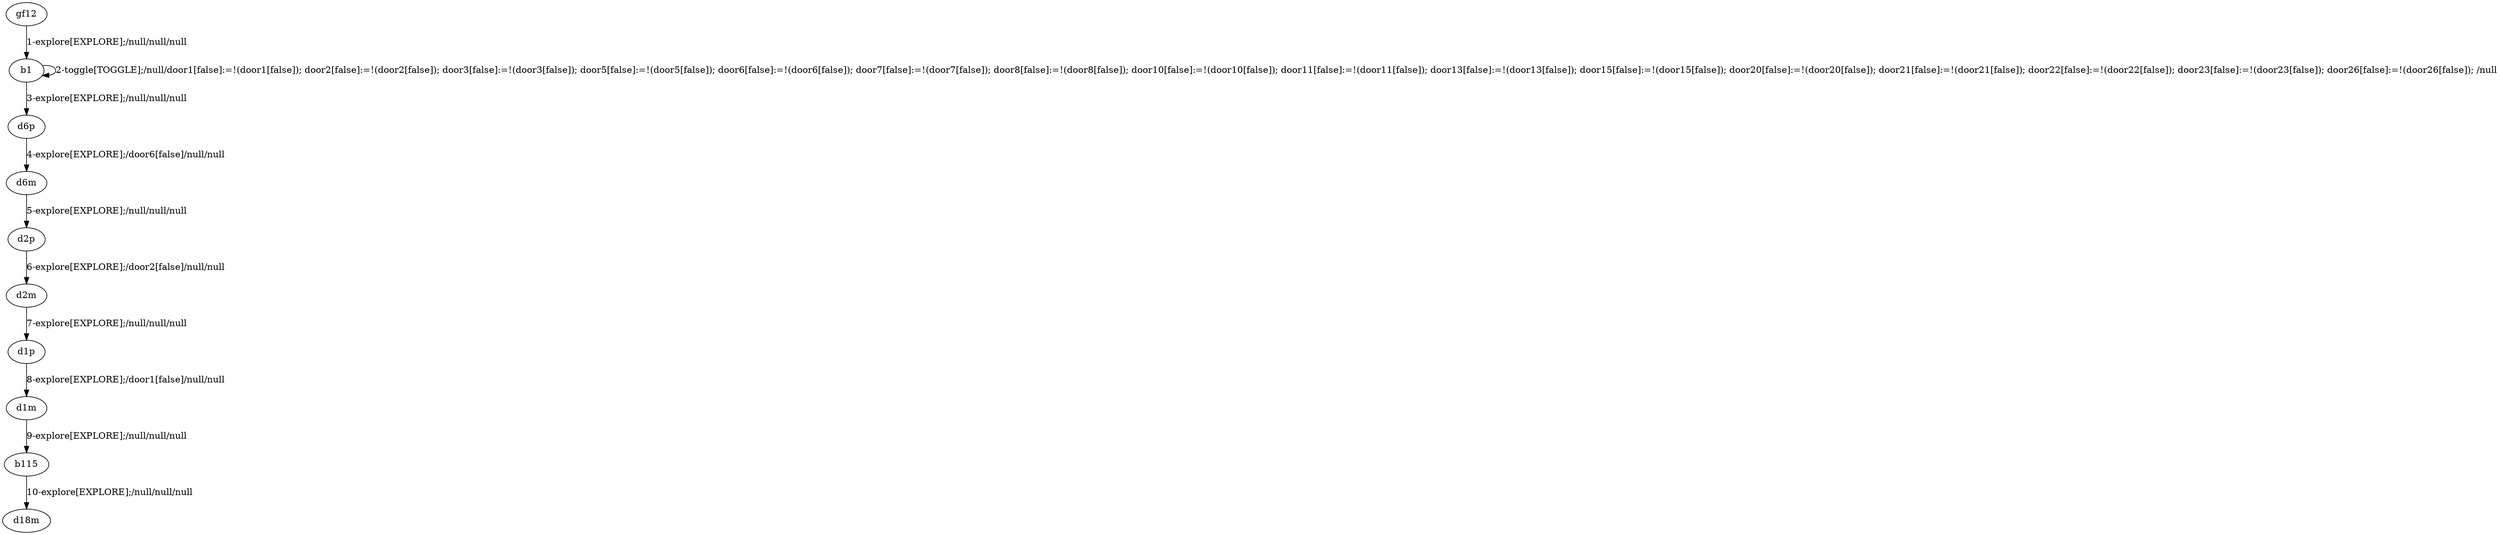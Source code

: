 # Total number of goals covered by this test: 2
# b115 --> d18m
# d1m --> b115

digraph g {
"gf12" -> "b1" [label = "1-explore[EXPLORE];/null/null/null"];
"b1" -> "b1" [label = "2-toggle[TOGGLE];/null/door1[false]:=!(door1[false]); door2[false]:=!(door2[false]); door3[false]:=!(door3[false]); door5[false]:=!(door5[false]); door6[false]:=!(door6[false]); door7[false]:=!(door7[false]); door8[false]:=!(door8[false]); door10[false]:=!(door10[false]); door11[false]:=!(door11[false]); door13[false]:=!(door13[false]); door15[false]:=!(door15[false]); door20[false]:=!(door20[false]); door21[false]:=!(door21[false]); door22[false]:=!(door22[false]); door23[false]:=!(door23[false]); door26[false]:=!(door26[false]); /null"];
"b1" -> "d6p" [label = "3-explore[EXPLORE];/null/null/null"];
"d6p" -> "d6m" [label = "4-explore[EXPLORE];/door6[false]/null/null"];
"d6m" -> "d2p" [label = "5-explore[EXPLORE];/null/null/null"];
"d2p" -> "d2m" [label = "6-explore[EXPLORE];/door2[false]/null/null"];
"d2m" -> "d1p" [label = "7-explore[EXPLORE];/null/null/null"];
"d1p" -> "d1m" [label = "8-explore[EXPLORE];/door1[false]/null/null"];
"d1m" -> "b115" [label = "9-explore[EXPLORE];/null/null/null"];
"b115" -> "d18m" [label = "10-explore[EXPLORE];/null/null/null"];
}